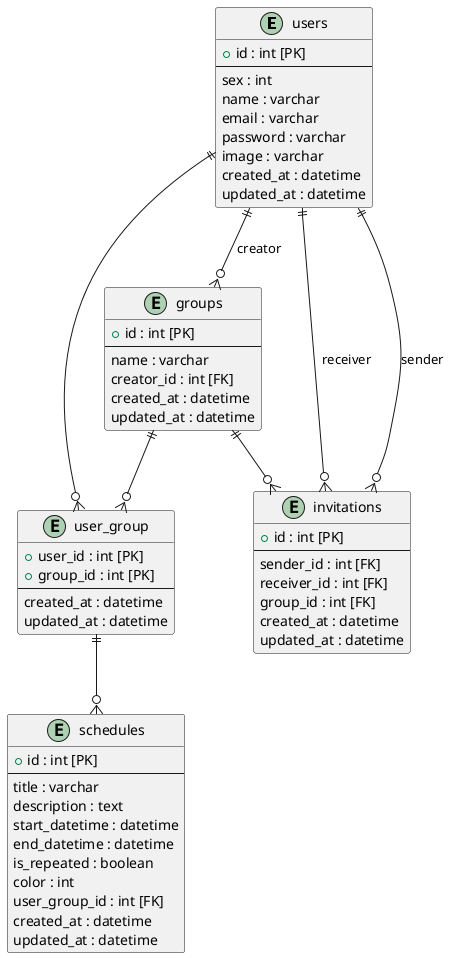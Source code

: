 @startuml

entity "users" as users {
    + id : int [PK]
    --
    sex : int
    name : varchar
    email : varchar
    password : varchar
    image : varchar
    created_at : datetime
    updated_at : datetime
}

entity "groups" as groups {
    + id : int [PK]
    --
    name : varchar
    creator_id : int [FK]
    created_at : datetime
    updated_at : datetime
}

entity "user_group" as user_group {
    + user_id : int [PK]
    + group_id : int [PK]
    --
    created_at : datetime
    updated_at : datetime
}

entity "schedules" as schedules {
    + id : int [PK]
    --
    title : varchar
    description : text
    start_datetime : datetime
    end_datetime : datetime
    is_repeated : boolean
    color : int
    user_group_id : int [FK]
    created_at : datetime
    updated_at : datetime
}

entity "invitations" as invitations {
    + id : int [PK]
    --
    sender_id : int [FK]
    receiver_id : int [FK]
    group_id : int [FK]
    created_at : datetime
    updated_at : datetime
}

users ||--o{ user_group
groups ||--o{ user_group
user_group ||--o{ schedules
users ||--o{ groups : creator
users ||--o{ invitations : sender
users ||--o{ invitations : receiver
groups ||--o{ invitations

@enduml
